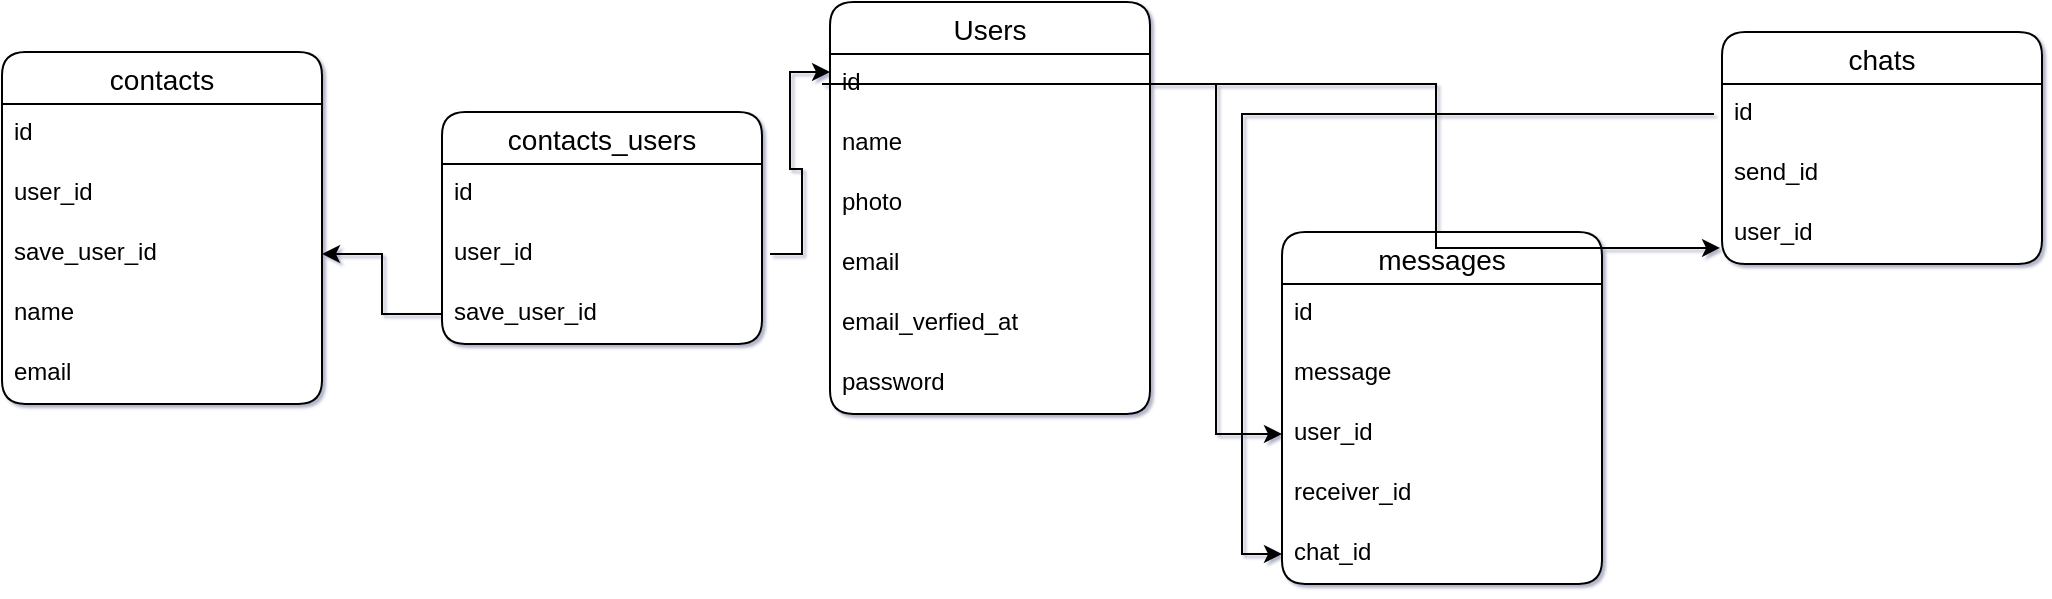 <mxfile version="22.0.4" type="device">
  <diagram name="Page-1" id="hSw4PI0LHwNwLQ7EjtFd">
    <mxGraphModel dx="1707" dy="529" grid="1" gridSize="10" guides="1" tooltips="1" connect="1" arrows="1" fold="1" page="1" pageScale="1" pageWidth="827" pageHeight="1169" background="#ffffff" math="0" shadow="1">
      <root>
        <mxCell id="0" />
        <mxCell id="1" parent="0" />
        <mxCell id="kgXlEipLvSAaQynZJTiy-1" value="Users" style="swimlane;fontStyle=0;childLayout=stackLayout;horizontal=1;startSize=26;horizontalStack=0;resizeParent=1;resizeParentMax=0;resizeLast=0;collapsible=1;marginBottom=0;align=center;fontSize=14;gradientColor=none;swimlaneFillColor=default;glass=0;rounded=1;" vertex="1" parent="1">
          <mxGeometry x="254" y="75" width="160" height="206" as="geometry" />
        </mxCell>
        <mxCell id="kgXlEipLvSAaQynZJTiy-2" value="id" style="text;strokeColor=none;fillColor=none;spacingLeft=4;spacingRight=4;overflow=hidden;rotatable=0;points=[[0,0.5],[1,0.5]];portConstraint=eastwest;fontSize=12;whiteSpace=wrap;html=1;perimeterSpacing=4;" vertex="1" parent="kgXlEipLvSAaQynZJTiy-1">
          <mxGeometry y="26" width="160" height="30" as="geometry" />
        </mxCell>
        <mxCell id="kgXlEipLvSAaQynZJTiy-3" value="name" style="text;strokeColor=none;fillColor=none;spacingLeft=4;spacingRight=4;overflow=hidden;rotatable=0;points=[[0,0.5],[1,0.5]];portConstraint=eastwest;fontSize=12;whiteSpace=wrap;html=1;glass=0;rounded=0;" vertex="1" parent="kgXlEipLvSAaQynZJTiy-1">
          <mxGeometry y="56" width="160" height="30" as="geometry" />
        </mxCell>
        <mxCell id="kgXlEipLvSAaQynZJTiy-4" value="photo" style="text;strokeColor=none;fillColor=none;spacingLeft=4;spacingRight=4;overflow=hidden;rotatable=0;points=[[0,0.5],[1,0.5]];portConstraint=eastwest;fontSize=12;whiteSpace=wrap;html=1;" vertex="1" parent="kgXlEipLvSAaQynZJTiy-1">
          <mxGeometry y="86" width="160" height="30" as="geometry" />
        </mxCell>
        <mxCell id="kgXlEipLvSAaQynZJTiy-9" value="email" style="text;strokeColor=none;fillColor=none;spacingLeft=4;spacingRight=4;overflow=hidden;rotatable=0;points=[[0,0.5],[1,0.5]];portConstraint=eastwest;fontSize=12;whiteSpace=wrap;html=1;" vertex="1" parent="kgXlEipLvSAaQynZJTiy-1">
          <mxGeometry y="116" width="160" height="30" as="geometry" />
        </mxCell>
        <mxCell id="kgXlEipLvSAaQynZJTiy-10" value="email_verfied_at" style="text;strokeColor=none;fillColor=none;spacingLeft=4;spacingRight=4;overflow=hidden;rotatable=0;points=[[0,0.5],[1,0.5]];portConstraint=eastwest;fontSize=12;whiteSpace=wrap;html=1;" vertex="1" parent="kgXlEipLvSAaQynZJTiy-1">
          <mxGeometry y="146" width="160" height="30" as="geometry" />
        </mxCell>
        <mxCell id="kgXlEipLvSAaQynZJTiy-11" value="password" style="text;strokeColor=none;fillColor=none;spacingLeft=4;spacingRight=4;overflow=hidden;rotatable=0;points=[[0,0.5],[1,0.5]];portConstraint=eastwest;fontSize=12;whiteSpace=wrap;html=1;" vertex="1" parent="kgXlEipLvSAaQynZJTiy-1">
          <mxGeometry y="176" width="160" height="30" as="geometry" />
        </mxCell>
        <mxCell id="kgXlEipLvSAaQynZJTiy-5" value="chats" style="swimlane;fontStyle=0;childLayout=stackLayout;horizontal=1;startSize=26;horizontalStack=0;resizeParent=1;resizeParentMax=0;resizeLast=0;collapsible=1;marginBottom=0;align=center;fontSize=14;gradientColor=none;swimlaneFillColor=default;glass=0;rounded=1;" vertex="1" parent="1">
          <mxGeometry x="700" y="90" width="160" height="116" as="geometry" />
        </mxCell>
        <mxCell id="kgXlEipLvSAaQynZJTiy-6" value="id" style="text;strokeColor=none;fillColor=none;spacingLeft=4;spacingRight=4;overflow=hidden;rotatable=0;points=[[0,0.5],[1,0.5]];portConstraint=eastwest;fontSize=12;whiteSpace=wrap;html=1;perimeterSpacing=4;" vertex="1" parent="kgXlEipLvSAaQynZJTiy-5">
          <mxGeometry y="26" width="160" height="30" as="geometry" />
        </mxCell>
        <mxCell id="kgXlEipLvSAaQynZJTiy-7" value="send_id" style="text;strokeColor=none;fillColor=none;spacingLeft=4;spacingRight=4;overflow=hidden;rotatable=0;points=[[0,0.5],[1,0.5]];portConstraint=eastwest;fontSize=12;whiteSpace=wrap;html=1;glass=0;rounded=0;" vertex="1" parent="kgXlEipLvSAaQynZJTiy-5">
          <mxGeometry y="56" width="160" height="30" as="geometry" />
        </mxCell>
        <mxCell id="kgXlEipLvSAaQynZJTiy-8" value="user_id" style="text;strokeColor=none;fillColor=none;spacingLeft=4;spacingRight=4;overflow=hidden;rotatable=0;points=[[0,0.5],[1,0.5]];portConstraint=eastwest;fontSize=12;whiteSpace=wrap;html=1;" vertex="1" parent="kgXlEipLvSAaQynZJTiy-5">
          <mxGeometry y="86" width="160" height="30" as="geometry" />
        </mxCell>
        <mxCell id="kgXlEipLvSAaQynZJTiy-12" value="messages" style="swimlane;fontStyle=0;childLayout=stackLayout;horizontal=1;startSize=26;horizontalStack=0;resizeParent=1;resizeParentMax=0;resizeLast=0;collapsible=1;marginBottom=0;align=center;fontSize=14;gradientColor=none;swimlaneFillColor=default;glass=0;rounded=1;" vertex="1" parent="1">
          <mxGeometry x="480" y="190" width="160" height="176" as="geometry" />
        </mxCell>
        <mxCell id="kgXlEipLvSAaQynZJTiy-13" value="id" style="text;strokeColor=none;fillColor=none;spacingLeft=4;spacingRight=4;overflow=hidden;rotatable=0;points=[[0,0.5],[1,0.5]];portConstraint=eastwest;fontSize=12;whiteSpace=wrap;html=1;perimeterSpacing=4;" vertex="1" parent="kgXlEipLvSAaQynZJTiy-12">
          <mxGeometry y="26" width="160" height="30" as="geometry" />
        </mxCell>
        <mxCell id="kgXlEipLvSAaQynZJTiy-16" value="message" style="text;strokeColor=none;fillColor=none;spacingLeft=4;spacingRight=4;overflow=hidden;rotatable=0;points=[[0,0.5],[1,0.5]];portConstraint=eastwest;fontSize=12;whiteSpace=wrap;html=1;perimeterSpacing=4;" vertex="1" parent="kgXlEipLvSAaQynZJTiy-12">
          <mxGeometry y="56" width="160" height="30" as="geometry" />
        </mxCell>
        <mxCell id="kgXlEipLvSAaQynZJTiy-14" value="user_id" style="text;strokeColor=none;fillColor=none;spacingLeft=4;spacingRight=4;overflow=hidden;rotatable=0;points=[[0,0.5],[1,0.5]];portConstraint=eastwest;fontSize=12;whiteSpace=wrap;html=1;glass=0;rounded=0;" vertex="1" parent="kgXlEipLvSAaQynZJTiy-12">
          <mxGeometry y="86" width="160" height="30" as="geometry" />
        </mxCell>
        <mxCell id="kgXlEipLvSAaQynZJTiy-15" value="receiver_id" style="text;strokeColor=none;fillColor=none;spacingLeft=4;spacingRight=4;overflow=hidden;rotatable=0;points=[[0,0.5],[1,0.5]];portConstraint=eastwest;fontSize=12;whiteSpace=wrap;html=1;" vertex="1" parent="kgXlEipLvSAaQynZJTiy-12">
          <mxGeometry y="116" width="160" height="30" as="geometry" />
        </mxCell>
        <mxCell id="kgXlEipLvSAaQynZJTiy-17" value="chat_id" style="text;strokeColor=none;fillColor=none;spacingLeft=4;spacingRight=4;overflow=hidden;rotatable=0;points=[[0,0.5],[1,0.5]];portConstraint=eastwest;fontSize=12;whiteSpace=wrap;html=1;" vertex="1" parent="kgXlEipLvSAaQynZJTiy-12">
          <mxGeometry y="146" width="160" height="30" as="geometry" />
        </mxCell>
        <mxCell id="kgXlEipLvSAaQynZJTiy-18" style="edgeStyle=orthogonalEdgeStyle;rounded=0;orthogonalLoop=1;jettySize=auto;html=1;entryX=0;entryY=0.5;entryDx=0;entryDy=0;" edge="1" parent="1" source="kgXlEipLvSAaQynZJTiy-6" target="kgXlEipLvSAaQynZJTiy-17">
          <mxGeometry relative="1" as="geometry" />
        </mxCell>
        <mxCell id="kgXlEipLvSAaQynZJTiy-19" style="edgeStyle=orthogonalEdgeStyle;rounded=0;orthogonalLoop=1;jettySize=auto;html=1;entryX=-0.006;entryY=0.733;entryDx=0;entryDy=0;entryPerimeter=0;" edge="1" parent="1" source="kgXlEipLvSAaQynZJTiy-2" target="kgXlEipLvSAaQynZJTiy-8">
          <mxGeometry relative="1" as="geometry" />
        </mxCell>
        <mxCell id="kgXlEipLvSAaQynZJTiy-20" style="edgeStyle=orthogonalEdgeStyle;rounded=0;orthogonalLoop=1;jettySize=auto;html=1;exitX=0;exitY=0.5;exitDx=0;exitDy=0;entryX=0;entryY=0.5;entryDx=0;entryDy=0;" edge="1" parent="1" source="kgXlEipLvSAaQynZJTiy-2" target="kgXlEipLvSAaQynZJTiy-14">
          <mxGeometry relative="1" as="geometry" />
        </mxCell>
        <mxCell id="kgXlEipLvSAaQynZJTiy-21" value="contacts" style="swimlane;fontStyle=0;childLayout=stackLayout;horizontal=1;startSize=26;horizontalStack=0;resizeParent=1;resizeParentMax=0;resizeLast=0;collapsible=1;marginBottom=0;align=center;fontSize=14;gradientColor=none;swimlaneFillColor=default;glass=0;rounded=1;" vertex="1" parent="1">
          <mxGeometry x="-160" y="100" width="160" height="176" as="geometry" />
        </mxCell>
        <mxCell id="kgXlEipLvSAaQynZJTiy-22" value="id" style="text;strokeColor=none;fillColor=none;spacingLeft=4;spacingRight=4;overflow=hidden;rotatable=0;points=[[0,0.5],[1,0.5]];portConstraint=eastwest;fontSize=12;whiteSpace=wrap;html=1;perimeterSpacing=4;" vertex="1" parent="kgXlEipLvSAaQynZJTiy-21">
          <mxGeometry y="26" width="160" height="30" as="geometry" />
        </mxCell>
        <mxCell id="kgXlEipLvSAaQynZJTiy-23" value="user_id" style="text;strokeColor=none;fillColor=none;spacingLeft=4;spacingRight=4;overflow=hidden;rotatable=0;points=[[0,0.5],[1,0.5]];portConstraint=eastwest;fontSize=12;whiteSpace=wrap;html=1;perimeterSpacing=4;" vertex="1" parent="kgXlEipLvSAaQynZJTiy-21">
          <mxGeometry y="56" width="160" height="30" as="geometry" />
        </mxCell>
        <mxCell id="kgXlEipLvSAaQynZJTiy-24" value="save_user_id" style="text;strokeColor=none;fillColor=none;spacingLeft=4;spacingRight=4;overflow=hidden;rotatable=0;points=[[0,0.5],[1,0.5]];portConstraint=eastwest;fontSize=12;whiteSpace=wrap;html=1;glass=0;rounded=0;" vertex="1" parent="kgXlEipLvSAaQynZJTiy-21">
          <mxGeometry y="86" width="160" height="30" as="geometry" />
        </mxCell>
        <mxCell id="kgXlEipLvSAaQynZJTiy-25" value="name" style="text;strokeColor=none;fillColor=none;spacingLeft=4;spacingRight=4;overflow=hidden;rotatable=0;points=[[0,0.5],[1,0.5]];portConstraint=eastwest;fontSize=12;whiteSpace=wrap;html=1;" vertex="1" parent="kgXlEipLvSAaQynZJTiy-21">
          <mxGeometry y="116" width="160" height="30" as="geometry" />
        </mxCell>
        <mxCell id="kgXlEipLvSAaQynZJTiy-26" value="email" style="text;strokeColor=none;fillColor=none;spacingLeft=4;spacingRight=4;overflow=hidden;rotatable=0;points=[[0,0.5],[1,0.5]];portConstraint=eastwest;fontSize=12;whiteSpace=wrap;html=1;" vertex="1" parent="kgXlEipLvSAaQynZJTiy-21">
          <mxGeometry y="146" width="160" height="30" as="geometry" />
        </mxCell>
        <mxCell id="kgXlEipLvSAaQynZJTiy-27" value="contacts_users" style="swimlane;fontStyle=0;childLayout=stackLayout;horizontal=1;startSize=26;horizontalStack=0;resizeParent=1;resizeParentMax=0;resizeLast=0;collapsible=1;marginBottom=0;align=center;fontSize=14;gradientColor=none;swimlaneFillColor=default;glass=0;rounded=1;" vertex="1" parent="1">
          <mxGeometry x="60" y="130" width="160" height="116" as="geometry">
            <mxRectangle x="60" y="210" width="130" height="30" as="alternateBounds" />
          </mxGeometry>
        </mxCell>
        <mxCell id="kgXlEipLvSAaQynZJTiy-28" value="id" style="text;strokeColor=none;fillColor=none;spacingLeft=4;spacingRight=4;overflow=hidden;rotatable=0;points=[[0,0.5],[1,0.5]];portConstraint=eastwest;fontSize=12;whiteSpace=wrap;html=1;perimeterSpacing=4;" vertex="1" parent="kgXlEipLvSAaQynZJTiy-27">
          <mxGeometry y="26" width="160" height="30" as="geometry" />
        </mxCell>
        <mxCell id="kgXlEipLvSAaQynZJTiy-29" value="user_id" style="text;strokeColor=none;fillColor=none;spacingLeft=4;spacingRight=4;overflow=hidden;rotatable=0;points=[[0,0.5],[1,0.5]];portConstraint=eastwest;fontSize=12;whiteSpace=wrap;html=1;perimeterSpacing=4;" vertex="1" parent="kgXlEipLvSAaQynZJTiy-27">
          <mxGeometry y="56" width="160" height="30" as="geometry" />
        </mxCell>
        <mxCell id="kgXlEipLvSAaQynZJTiy-30" value="save_user_id" style="text;strokeColor=none;fillColor=none;spacingLeft=4;spacingRight=4;overflow=hidden;rotatable=0;points=[[0,0.5],[1,0.5]];portConstraint=eastwest;fontSize=12;whiteSpace=wrap;html=1;glass=0;rounded=0;" vertex="1" parent="kgXlEipLvSAaQynZJTiy-27">
          <mxGeometry y="86" width="160" height="30" as="geometry" />
        </mxCell>
        <mxCell id="kgXlEipLvSAaQynZJTiy-33" style="edgeStyle=orthogonalEdgeStyle;rounded=0;orthogonalLoop=1;jettySize=auto;html=1;entryX=0.024;entryY=0.342;entryDx=0;entryDy=0;entryPerimeter=0;" edge="1" parent="1" source="kgXlEipLvSAaQynZJTiy-29" target="kgXlEipLvSAaQynZJTiy-2">
          <mxGeometry relative="1" as="geometry" />
        </mxCell>
        <mxCell id="kgXlEipLvSAaQynZJTiy-35" style="edgeStyle=orthogonalEdgeStyle;rounded=0;orthogonalLoop=1;jettySize=auto;html=1;exitX=0;exitY=0.5;exitDx=0;exitDy=0;" edge="1" parent="1" source="kgXlEipLvSAaQynZJTiy-30" target="kgXlEipLvSAaQynZJTiy-24">
          <mxGeometry relative="1" as="geometry" />
        </mxCell>
      </root>
    </mxGraphModel>
  </diagram>
</mxfile>
